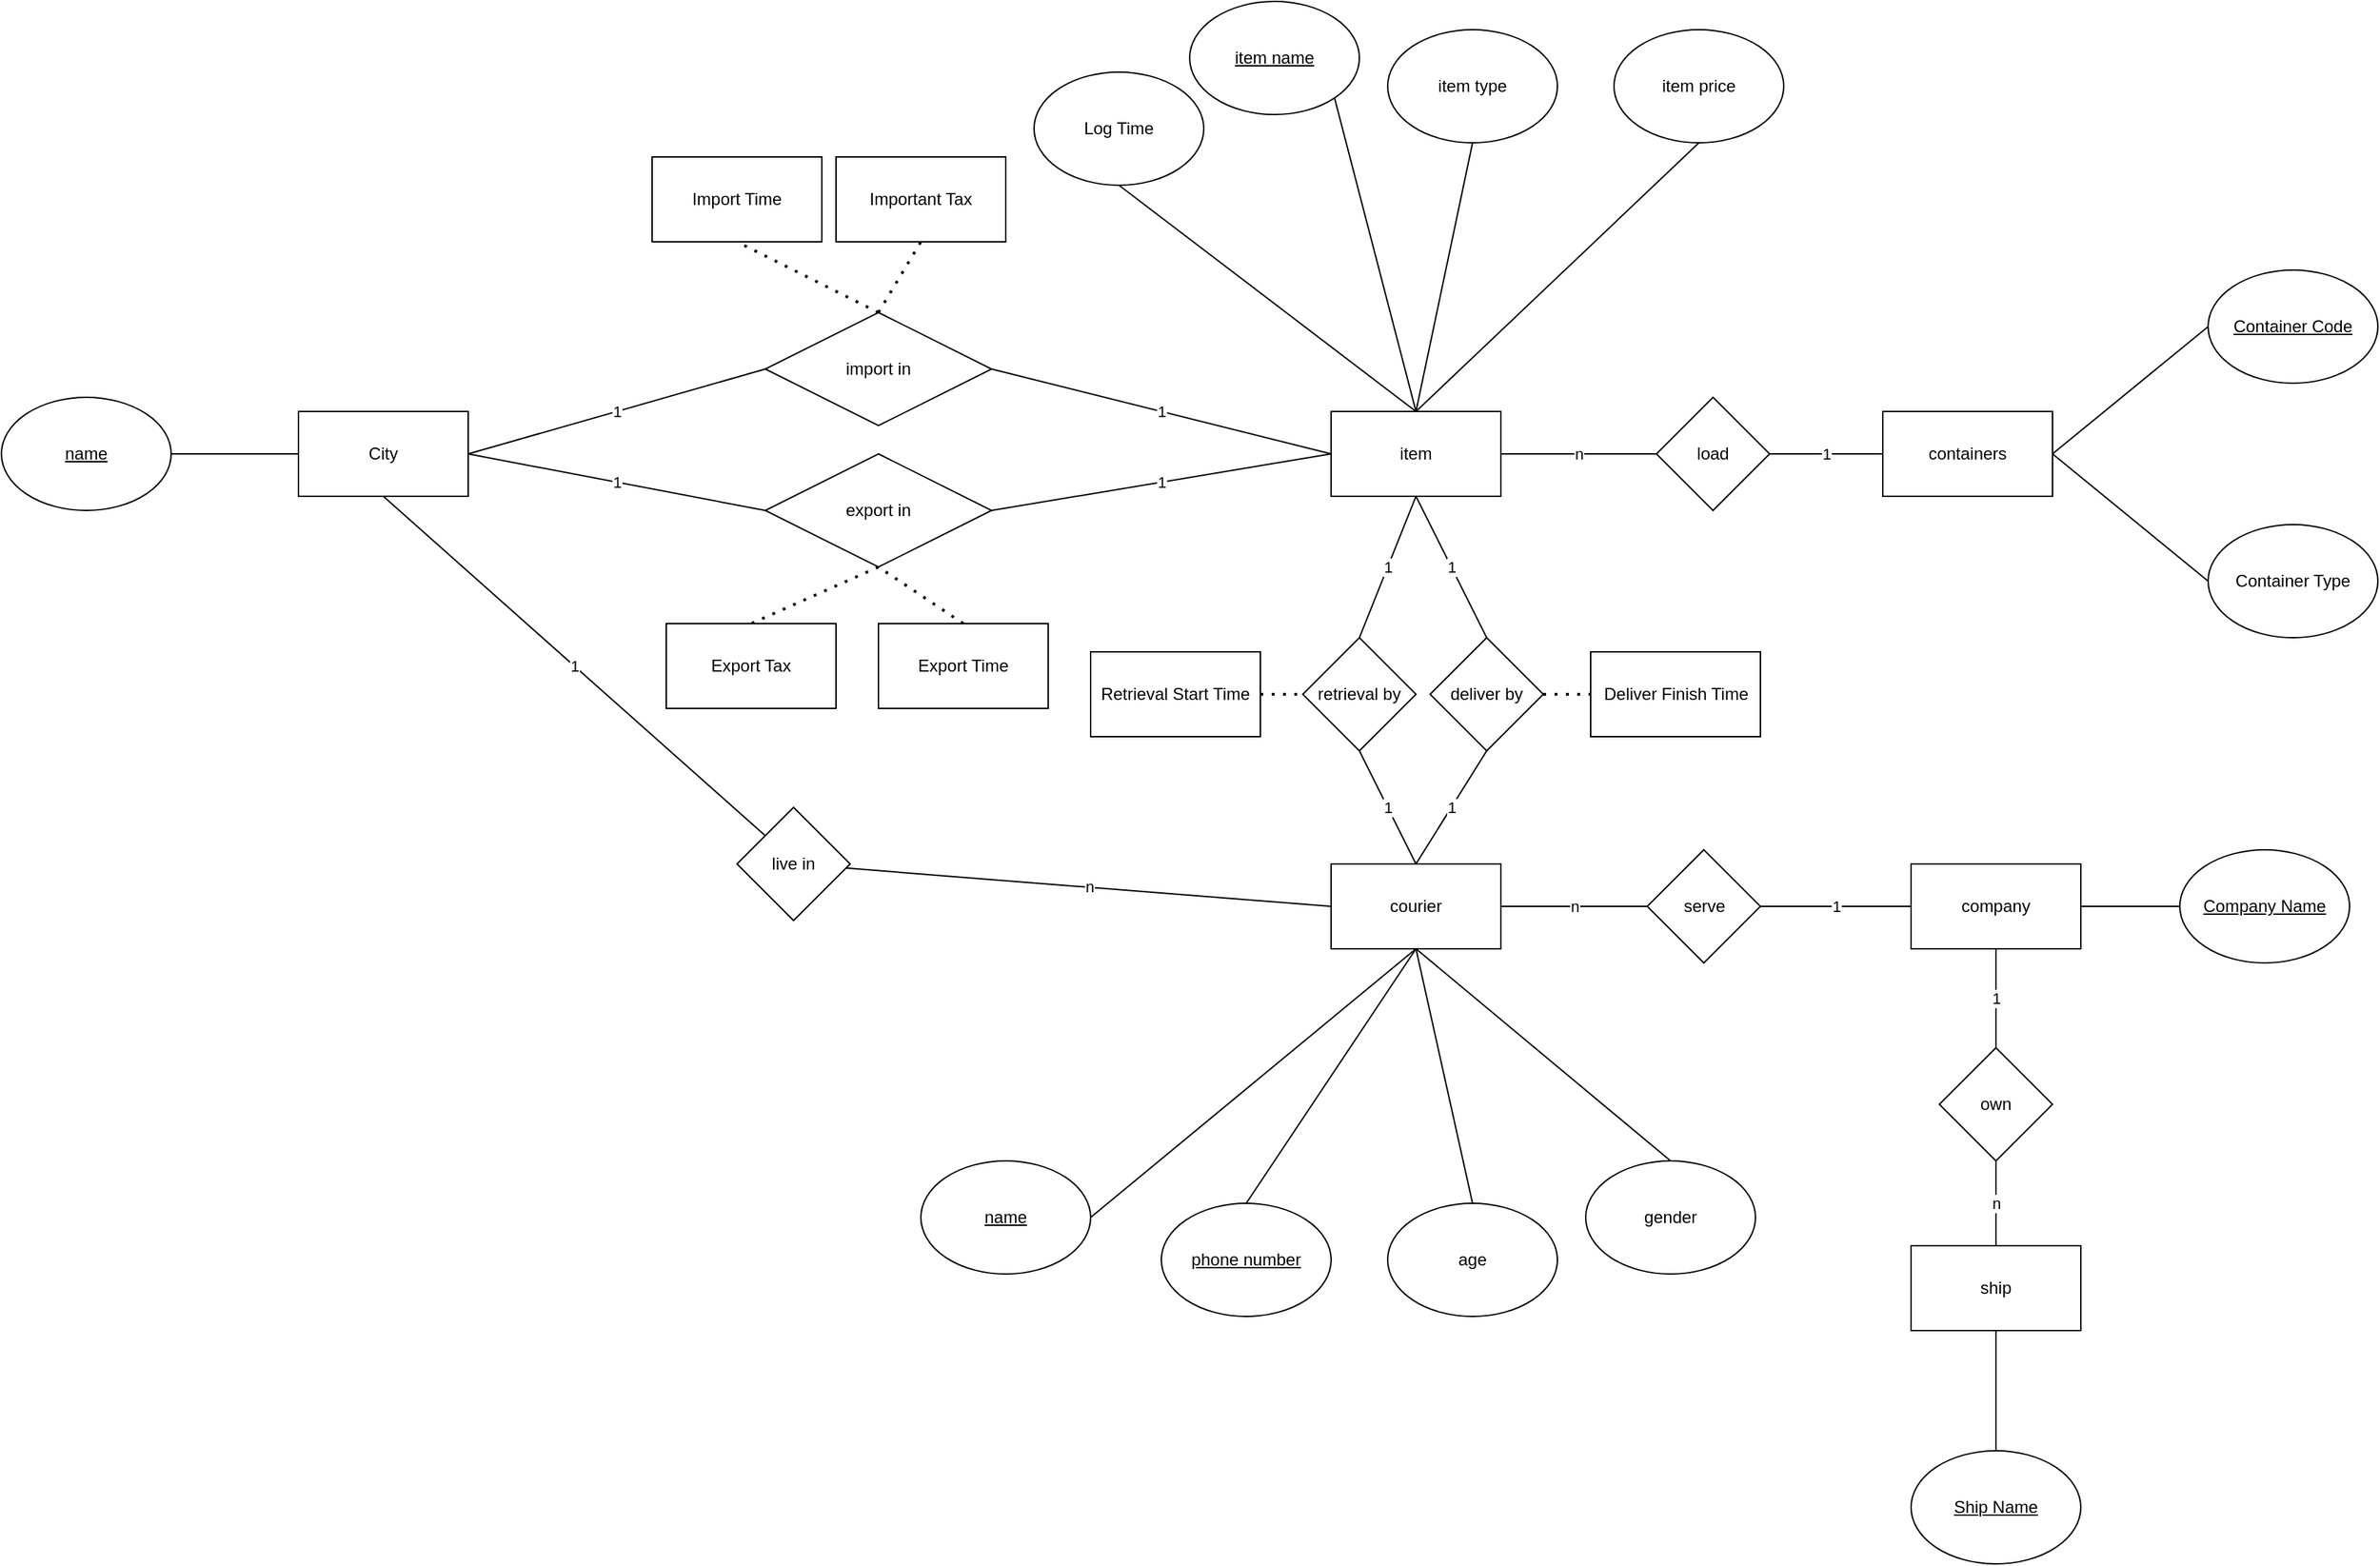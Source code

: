 <mxfile version="12.2.4" pages="1"><diagram id="9JRDFGQgqZQXxWSo7eyY" name="第 1 页"><mxGraphModel dx="1327" dy="549" grid="1" gridSize="10" guides="1" tooltips="1" connect="1" arrows="1" fold="1" page="1" pageScale="1" pageWidth="827" pageHeight="1169" math="0" shadow="0"><root><mxCell id="0"/><mxCell id="1" parent="0"/><mxCell id="2" value="item" style="rounded=0;whiteSpace=wrap;html=1;" parent="1" vertex="1"><mxGeometry x="150" y="330" width="120" height="60" as="geometry"/></mxCell><mxCell id="3" value="item name" style="ellipse;whiteSpace=wrap;html=1;fontStyle=4" parent="1" vertex="1"><mxGeometry x="50" y="40" width="120" height="80" as="geometry"/></mxCell><mxCell id="4" value="" style="endArrow=none;html=1;entryX=1;entryY=1;entryDx=0;entryDy=0;exitX=0.5;exitY=0;exitDx=0;exitDy=0;" parent="1" source="2" target="3" edge="1"><mxGeometry width="50" height="50" relative="1" as="geometry"><mxPoint x="140" y="310" as="sourcePoint"/><mxPoint x="190" y="260" as="targetPoint"/></mxGeometry></mxCell><mxCell id="5" value="item type" style="ellipse;whiteSpace=wrap;html=1;" parent="1" vertex="1"><mxGeometry x="190" y="60" width="120" height="80" as="geometry"/></mxCell><mxCell id="6" value="" style="endArrow=none;html=1;exitX=0.5;exitY=1;exitDx=0;exitDy=0;entryX=0.5;entryY=0;entryDx=0;entryDy=0;" parent="1" source="5" target="2" edge="1"><mxGeometry width="50" height="50" relative="1" as="geometry"><mxPoint x="120" y="340" as="sourcePoint"/><mxPoint x="160" y="260" as="targetPoint"/></mxGeometry></mxCell><mxCell id="7" value="item price" style="ellipse;whiteSpace=wrap;html=1;" parent="1" vertex="1"><mxGeometry x="350" y="60" width="120" height="80" as="geometry"/></mxCell><mxCell id="9" value="" style="endArrow=none;html=1;exitX=0.5;exitY=0;exitDx=0;exitDy=0;entryX=0.5;entryY=1;entryDx=0;entryDy=0;" parent="1" source="2" target="7" edge="1"><mxGeometry width="50" height="50" relative="1" as="geometry"><mxPoint x="160" y="330" as="sourcePoint"/><mxPoint x="170" y="290" as="targetPoint"/></mxGeometry></mxCell><mxCell id="72" style="edgeStyle=none;html=1;exitX=0;exitY=0.5;exitDx=0;exitDy=0;" parent="1" source="12" edge="1"><mxGeometry relative="1" as="geometry"><mxPoint x="170" y="700" as="targetPoint"/></mxGeometry></mxCell><mxCell id="12" value="courier" style="rounded=0;whiteSpace=wrap;html=1;" parent="1" vertex="1"><mxGeometry x="150" y="650" width="120" height="60" as="geometry"/></mxCell><mxCell id="15" value="company" style="rounded=0;whiteSpace=wrap;html=1;" parent="1" vertex="1"><mxGeometry x="560" y="650" width="120" height="60" as="geometry"/></mxCell><mxCell id="17" value="ship" style="rounded=0;whiteSpace=wrap;html=1;" parent="1" vertex="1"><mxGeometry x="560" y="920" width="120" height="60" as="geometry"/></mxCell><mxCell id="21" value="containers" style="rounded=0;whiteSpace=wrap;html=1;" parent="1" vertex="1"><mxGeometry x="540" y="330" width="120" height="60" as="geometry"/></mxCell><mxCell id="23" value="&lt;u&gt;name&lt;/u&gt;" style="ellipse;whiteSpace=wrap;html=1;" parent="1" vertex="1"><mxGeometry x="-140" y="860" width="120" height="80" as="geometry"/></mxCell><mxCell id="24" value="gender" style="ellipse;whiteSpace=wrap;html=1;" parent="1" vertex="1"><mxGeometry x="330" y="860" width="120" height="80" as="geometry"/></mxCell><mxCell id="25" value="age" style="ellipse;whiteSpace=wrap;html=1;" parent="1" vertex="1"><mxGeometry x="190" y="890" width="120" height="80" as="geometry"/></mxCell><mxCell id="26" value="phone number" style="ellipse;whiteSpace=wrap;html=1;fontStyle=4" parent="1" vertex="1"><mxGeometry x="30" y="890" width="120" height="80" as="geometry"/></mxCell><mxCell id="27" value="" style="endArrow=none;html=1;entryX=0.5;entryY=0;entryDx=0;entryDy=0;exitX=0.5;exitY=1;exitDx=0;exitDy=0;" parent="1" source="12" target="26" edge="1"><mxGeometry width="50" height="50" relative="1" as="geometry"><mxPoint x="90" y="650" as="sourcePoint"/><mxPoint x="70" y="510" as="targetPoint"/></mxGeometry></mxCell><mxCell id="28" value="" style="endArrow=none;html=1;entryX=0.5;entryY=1;entryDx=0;entryDy=0;exitX=1;exitY=0.5;exitDx=0;exitDy=0;" parent="1" source="23" target="12" edge="1"><mxGeometry width="50" height="50" relative="1" as="geometry"><mxPoint x="-110" y="800" as="sourcePoint"/><mxPoint x="100" y="550" as="targetPoint"/></mxGeometry></mxCell><mxCell id="29" value="" style="endArrow=none;html=1;exitX=0.5;exitY=0;exitDx=0;exitDy=0;entryX=0.5;entryY=1;entryDx=0;entryDy=0;" parent="1" source="24" target="12" edge="1"><mxGeometry width="50" height="50" relative="1" as="geometry"><mxPoint x="80" y="610" as="sourcePoint"/><mxPoint x="130" y="560" as="targetPoint"/></mxGeometry></mxCell><mxCell id="30" value="" style="endArrow=none;html=1;exitX=0.5;exitY=0;exitDx=0;exitDy=0;entryX=0.5;entryY=1;entryDx=0;entryDy=0;" parent="1" source="25" target="12" edge="1"><mxGeometry width="50" height="50" relative="1" as="geometry"><mxPoint x="80" y="810" as="sourcePoint"/><mxPoint x="130" y="760" as="targetPoint"/></mxGeometry></mxCell><mxCell id="49" value="Container Code" style="ellipse;whiteSpace=wrap;html=1;fontStyle=4" parent="1" vertex="1"><mxGeometry x="770" y="230" width="120" height="80" as="geometry"/></mxCell><mxCell id="50" value="" style="endArrow=none;html=1;entryX=0;entryY=0.5;entryDx=0;entryDy=0;exitX=1;exitY=0.5;exitDx=0;exitDy=0;" parent="1" source="21" target="49" edge="1"><mxGeometry width="50" height="50" relative="1" as="geometry"><mxPoint x="370" y="255" as="sourcePoint"/><mxPoint x="420" y="205" as="targetPoint"/></mxGeometry></mxCell><mxCell id="51" value="Container Type" style="ellipse;whiteSpace=wrap;html=1;" parent="1" vertex="1"><mxGeometry x="770" y="410" width="120" height="80" as="geometry"/></mxCell><mxCell id="52" value="" style="endArrow=none;html=1;entryX=1;entryY=0.5;entryDx=0;entryDy=0;exitX=0;exitY=0.5;exitDx=0;exitDy=0;" parent="1" source="51" target="21" edge="1"><mxGeometry width="50" height="50" relative="1" as="geometry"><mxPoint x="370" y="255" as="sourcePoint"/><mxPoint x="420" y="205" as="targetPoint"/></mxGeometry></mxCell><mxCell id="54" value="Ship Name" style="ellipse;whiteSpace=wrap;html=1;fontStyle=4" parent="1" vertex="1"><mxGeometry x="560" y="1065" width="120" height="80" as="geometry"/></mxCell><mxCell id="55" value="Company Name" style="ellipse;whiteSpace=wrap;html=1;fontStyle=4" parent="1" vertex="1"><mxGeometry x="750" y="640" width="120" height="80" as="geometry"/></mxCell><mxCell id="56" value="Log Time" style="ellipse;whiteSpace=wrap;html=1;" parent="1" vertex="1"><mxGeometry x="-60" y="90" width="120" height="80" as="geometry"/></mxCell><mxCell id="57" value="" style="endArrow=none;html=1;exitX=0.5;exitY=0;exitDx=0;exitDy=0;entryX=0.5;entryY=1;entryDx=0;entryDy=0;" parent="1" source="54" target="17" edge="1"><mxGeometry width="50" height="50" relative="1" as="geometry"><mxPoint x="300" y="855" as="sourcePoint"/><mxPoint x="350" y="805" as="targetPoint"/></mxGeometry></mxCell><mxCell id="59" value="serve" style="rhombus;whiteSpace=wrap;html=1;" parent="1" vertex="1"><mxGeometry x="373.5" y="640" width="80" height="80" as="geometry"/></mxCell><mxCell id="60" value="n" style="endArrow=none;html=1;exitX=1;exitY=0.5;exitDx=0;exitDy=0;entryX=0;entryY=0.5;entryDx=0;entryDy=0;" parent="1" source="12" target="59" edge="1"><mxGeometry width="50" height="50" relative="1" as="geometry"><mxPoint x="200" y="660" as="sourcePoint"/><mxPoint x="250" y="610" as="targetPoint"/></mxGeometry></mxCell><mxCell id="61" value="1" style="endArrow=none;html=1;exitX=1;exitY=0.5;exitDx=0;exitDy=0;entryX=0;entryY=0.5;entryDx=0;entryDy=0;" parent="1" source="59" target="15" edge="1"><mxGeometry width="50" height="50" relative="1" as="geometry"><mxPoint x="510" y="670" as="sourcePoint"/><mxPoint x="380" y="610" as="targetPoint"/></mxGeometry></mxCell><mxCell id="63" value="own" style="rhombus;whiteSpace=wrap;html=1;" parent="1" vertex="1"><mxGeometry x="580" y="780" width="80" height="80" as="geometry"/></mxCell><mxCell id="64" value="1" style="endArrow=none;html=1;entryX=0.5;entryY=1;entryDx=0;entryDy=0;" parent="1" source="63" target="15" edge="1"><mxGeometry width="50" height="50" relative="1" as="geometry"><mxPoint x="370" y="810" as="sourcePoint"/><mxPoint x="420" y="760" as="targetPoint"/></mxGeometry></mxCell><mxCell id="65" value="n" style="endArrow=none;html=1;exitX=0.5;exitY=0;exitDx=0;exitDy=0;entryX=0.5;entryY=1;entryDx=0;entryDy=0;" parent="1" source="17" target="63" edge="1"><mxGeometry width="50" height="50" relative="1" as="geometry"><mxPoint x="370" y="810" as="sourcePoint"/><mxPoint x="420" y="760" as="targetPoint"/></mxGeometry></mxCell><mxCell id="69" value="City" style="rounded=0;whiteSpace=wrap;html=1;" parent="1" vertex="1"><mxGeometry x="-580" y="330" width="120" height="60" as="geometry"/></mxCell><mxCell id="79" value="retrieval by" style="rhombus;whiteSpace=wrap;html=1;" parent="1" vertex="1"><mxGeometry x="130" y="490" width="80" height="80" as="geometry"/></mxCell><mxCell id="80" value="1" style="endArrow=none;html=1;exitX=0.5;exitY=0;exitDx=0;exitDy=0;entryX=0.5;entryY=1;entryDx=0;entryDy=0;" parent="1" source="79" target="2" edge="1"><mxGeometry width="50" height="50" relative="1" as="geometry"><mxPoint x="320" y="640" as="sourcePoint"/><mxPoint x="370" y="590" as="targetPoint"/></mxGeometry></mxCell><mxCell id="81" value="1" style="endArrow=none;html=1;exitX=0.5;exitY=0;exitDx=0;exitDy=0;entryX=0.5;entryY=1;entryDx=0;entryDy=0;" parent="1" source="12" target="79" edge="1"><mxGeometry width="50" height="50" relative="1" as="geometry"><mxPoint x="320" y="640" as="sourcePoint"/><mxPoint x="370" y="590" as="targetPoint"/></mxGeometry></mxCell><mxCell id="82" value="load" style="rhombus;whiteSpace=wrap;html=1;" parent="1" vertex="1"><mxGeometry x="380" y="320" width="80" height="80" as="geometry"/></mxCell><mxCell id="83" value="n" style="endArrow=none;html=1;exitX=1;exitY=0.5;exitDx=0;exitDy=0;entryX=0;entryY=0.5;entryDx=0;entryDy=0;" parent="1" source="2" target="82" edge="1"><mxGeometry width="50" height="50" relative="1" as="geometry"><mxPoint x="490" y="430" as="sourcePoint"/><mxPoint x="380" y="360" as="targetPoint"/></mxGeometry></mxCell><mxCell id="84" value="1" style="endArrow=none;html=1;exitX=1;exitY=0.5;exitDx=0;exitDy=0;entryX=0;entryY=0.5;entryDx=0;entryDy=0;" parent="1" source="82" target="21" edge="1"><mxGeometry width="50" height="50" relative="1" as="geometry"><mxPoint x="490" y="430" as="sourcePoint"/><mxPoint x="540" y="380" as="targetPoint"/></mxGeometry></mxCell><mxCell id="94" value="import in" style="rhombus;whiteSpace=wrap;html=1;" parent="1" vertex="1"><mxGeometry x="-250" y="260" width="160" height="80" as="geometry"/></mxCell><mxCell id="95" value="1" style="endArrow=none;html=1;exitX=1;exitY=0.5;exitDx=0;exitDy=0;" parent="1" source="94" edge="1"><mxGeometry width="50" height="50" relative="1" as="geometry"><mxPoint x="280" y="410" as="sourcePoint"/><mxPoint x="150" y="360" as="targetPoint"/></mxGeometry></mxCell><mxCell id="96" value="1" style="endArrow=none;html=1;exitX=1;exitY=0.5;exitDx=0;exitDy=0;entryX=0;entryY=0.5;entryDx=0;entryDy=0;" parent="1" source="69" target="94" edge="1"><mxGeometry width="50" height="50" relative="1" as="geometry"><mxPoint x="140" y="500" as="sourcePoint"/><mxPoint x="190" y="450" as="targetPoint"/></mxGeometry></mxCell><mxCell id="97" value="n" style="endArrow=none;html=1;exitX=0;exitY=0.5;exitDx=0;exitDy=0;" parent="1" source="12" target="98" edge="1"><mxGeometry width="50" height="50" relative="1" as="geometry"><mxPoint x="310" y="460" as="sourcePoint"/><mxPoint x="-40" y="540" as="targetPoint"/></mxGeometry></mxCell><mxCell id="98" value="live in" style="rhombus;whiteSpace=wrap;html=1;" parent="1" vertex="1"><mxGeometry x="-270" y="610" width="80" height="80" as="geometry"/></mxCell><mxCell id="99" value="1" style="endArrow=none;html=1;exitX=0;exitY=0;exitDx=0;exitDy=0;entryX=0.5;entryY=1;entryDx=0;entryDy=0;" parent="1" source="98" target="69" edge="1"><mxGeometry width="50" height="50" relative="1" as="geometry"><mxPoint x="310" y="460" as="sourcePoint"/><mxPoint x="360" y="410" as="targetPoint"/></mxGeometry></mxCell><mxCell id="100" value="" style="endArrow=none;html=1;exitX=0.5;exitY=1;exitDx=0;exitDy=0;entryX=0.5;entryY=0;entryDx=0;entryDy=0;" parent="1" source="56" target="2" edge="1"><mxGeometry width="50" height="50" relative="1" as="geometry"><mxPoint x="320" y="470" as="sourcePoint"/><mxPoint x="370" y="420" as="targetPoint"/></mxGeometry></mxCell><mxCell id="101" value="" style="endArrow=none;html=1;exitX=1;exitY=0.5;exitDx=0;exitDy=0;entryX=0;entryY=0.5;entryDx=0;entryDy=0;" parent="1" source="15" target="55" edge="1"><mxGeometry width="50" height="50" relative="1" as="geometry"><mxPoint x="320" y="810" as="sourcePoint"/><mxPoint x="370" y="760" as="targetPoint"/></mxGeometry></mxCell><mxCell id="102" value="name" style="ellipse;whiteSpace=wrap;html=1;fontStyle=4" parent="1" vertex="1"><mxGeometry x="-790" y="320" width="120" height="80" as="geometry"/></mxCell><mxCell id="103" value="" style="endArrow=none;html=1;exitX=1;exitY=0.5;exitDx=0;exitDy=0;entryX=0;entryY=0.5;entryDx=0;entryDy=0;" parent="1" source="102" target="69" edge="1"><mxGeometry width="50" height="50" relative="1" as="geometry"><mxPoint x="10" y="440" as="sourcePoint"/><mxPoint x="60" y="390" as="targetPoint"/></mxGeometry></mxCell><mxCell id="106" value="Retrieval Start Time" style="rounded=0;whiteSpace=wrap;html=1;" parent="1" vertex="1"><mxGeometry x="-20" y="500" width="120" height="60" as="geometry"/></mxCell><mxCell id="108" value="" style="endArrow=none;dashed=1;html=1;dashPattern=1 3;strokeWidth=2;exitX=1;exitY=0.5;exitDx=0;exitDy=0;entryX=0;entryY=0.5;entryDx=0;entryDy=0;" parent="1" source="106" target="79" edge="1"><mxGeometry width="50" height="50" relative="1" as="geometry"><mxPoint x="110" y="470" as="sourcePoint"/><mxPoint x="160" y="420" as="targetPoint"/></mxGeometry></mxCell><mxCell id="109" value="Deliver Finish Time" style="rounded=0;whiteSpace=wrap;html=1;" parent="1" vertex="1"><mxGeometry x="333.5" y="500" width="120" height="60" as="geometry"/></mxCell><mxCell id="110" value="" style="endArrow=none;dashed=1;html=1;dashPattern=1 3;strokeWidth=2;exitX=1;exitY=0.5;exitDx=0;exitDy=0;entryX=0;entryY=0.5;entryDx=0;entryDy=0;" parent="1" source="124" target="109" edge="1"><mxGeometry width="50" height="50" relative="1" as="geometry"><mxPoint x="110" y="470" as="sourcePoint"/><mxPoint x="170" y="420" as="targetPoint"/></mxGeometry></mxCell><mxCell id="111" value="Import Time" style="rounded=0;whiteSpace=wrap;html=1;" parent="1" vertex="1"><mxGeometry x="-330" y="150" width="120" height="60" as="geometry"/></mxCell><mxCell id="112" value="" style="endArrow=none;dashed=1;html=1;dashPattern=1 3;strokeWidth=2;exitX=0.5;exitY=0;exitDx=0;exitDy=0;entryX=0.5;entryY=1;entryDx=0;entryDy=0;" parent="1" source="94" target="111" edge="1"><mxGeometry width="50" height="50" relative="1" as="geometry"><mxPoint x="110" y="380" as="sourcePoint"/><mxPoint x="160" y="330" as="targetPoint"/></mxGeometry></mxCell><mxCell id="113" value="Export Time" style="rounded=0;whiteSpace=wrap;html=1;" parent="1" vertex="1"><mxGeometry x="-170" y="480" width="120" height="60" as="geometry"/></mxCell><mxCell id="115" value="Important Tax" style="rounded=0;whiteSpace=wrap;html=1;" parent="1" vertex="1"><mxGeometry x="-200" y="150" width="120" height="60" as="geometry"/></mxCell><mxCell id="116" value="" style="endArrow=none;dashed=1;html=1;dashPattern=1 3;strokeWidth=2;exitX=0.5;exitY=0;exitDx=0;exitDy=0;entryX=0.5;entryY=1;entryDx=0;entryDy=0;" parent="1" source="94" target="115" edge="1"><mxGeometry width="50" height="50" relative="1" as="geometry"><mxPoint x="110" y="360" as="sourcePoint"/><mxPoint x="160" y="310" as="targetPoint"/></mxGeometry></mxCell><mxCell id="119" value="" style="endArrow=none;dashed=1;html=1;dashPattern=1 3;strokeWidth=2;entryX=0.5;entryY=0;entryDx=0;entryDy=0;exitX=0.5;exitY=1;exitDx=0;exitDy=0;" parent="1" source="121" target="118" edge="1"><mxGeometry width="50" height="50" relative="1" as="geometry"><mxPoint x="110" y="360" as="sourcePoint"/><mxPoint x="160" y="310" as="targetPoint"/></mxGeometry></mxCell><mxCell id="118" value="Export Tax" style="rounded=0;whiteSpace=wrap;html=1;" parent="1" vertex="1"><mxGeometry x="-320" y="480" width="120" height="60" as="geometry"/></mxCell><mxCell id="120" value="" style="endArrow=none;dashed=1;html=1;dashPattern=1 3;strokeWidth=2;exitX=0.5;exitY=0;exitDx=0;exitDy=0;entryX=0.5;entryY=1;entryDx=0;entryDy=0;" parent="1" source="113" target="121" edge="1"><mxGeometry width="50" height="50" relative="1" as="geometry"><mxPoint x="-210" y="120" as="sourcePoint"/><mxPoint x="-140" y="320" as="targetPoint"/></mxGeometry></mxCell><mxCell id="121" value="export in" style="rhombus;whiteSpace=wrap;html=1;" parent="1" vertex="1"><mxGeometry x="-250" y="360" width="160" height="80" as="geometry"/></mxCell><mxCell id="122" value="1" style="endArrow=none;html=1;exitX=1;exitY=0.5;exitDx=0;exitDy=0;entryX=0;entryY=0.5;entryDx=0;entryDy=0;" parent="1" source="69" target="121" edge="1"><mxGeometry width="50" height="50" relative="1" as="geometry"><mxPoint x="140" y="350" as="sourcePoint"/><mxPoint x="190" y="300" as="targetPoint"/></mxGeometry></mxCell><mxCell id="123" value="1" style="endArrow=none;html=1;entryX=0;entryY=0.5;entryDx=0;entryDy=0;exitX=1;exitY=0.5;exitDx=0;exitDy=0;" parent="1" source="121" target="2" edge="1"><mxGeometry width="50" height="50" relative="1" as="geometry"><mxPoint x="20" y="410" as="sourcePoint"/><mxPoint x="190" y="300" as="targetPoint"/></mxGeometry></mxCell><mxCell id="124" value="deliver by" style="rhombus;whiteSpace=wrap;html=1;" parent="1" vertex="1"><mxGeometry x="220" y="490" width="80" height="80" as="geometry"/></mxCell><mxCell id="125" value="1" style="endArrow=none;html=1;entryX=0.5;entryY=1;entryDx=0;entryDy=0;exitX=0.5;exitY=0;exitDx=0;exitDy=0;" parent="1" source="124" target="2" edge="1"><mxGeometry width="50" height="50" relative="1" as="geometry"><mxPoint x="190" y="550" as="sourcePoint"/><mxPoint x="240" y="500" as="targetPoint"/></mxGeometry></mxCell><mxCell id="126" value="1" style="endArrow=none;html=1;entryX=0.5;entryY=1;entryDx=0;entryDy=0;exitX=0.5;exitY=0;exitDx=0;exitDy=0;" parent="1" source="12" target="124" edge="1"><mxGeometry width="50" height="50" relative="1" as="geometry"><mxPoint x="190" y="550" as="sourcePoint"/><mxPoint x="240" y="500" as="targetPoint"/></mxGeometry></mxCell></root></mxGraphModel></diagram></mxfile>